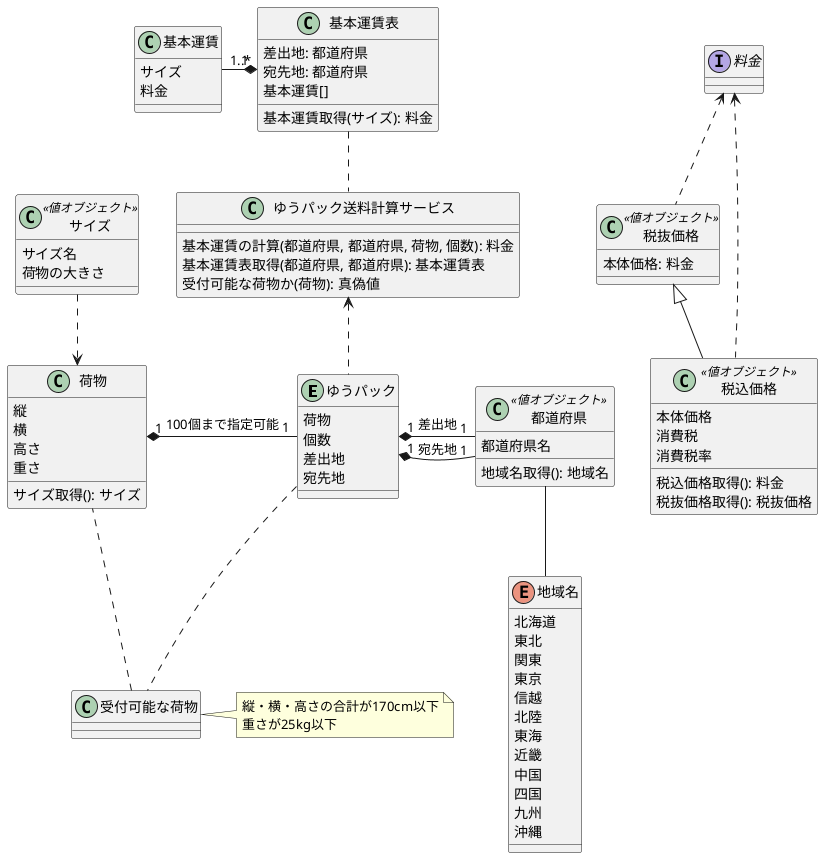 @startuml domain-model

entity ゆうパック {
    荷物
    個数
    差出地
    宛先地
}

class ゆうパック送料計算サービス {
    基本運賃の計算(都道府県, 都道府県, 荷物, 個数): 料金
    基本運賃表取得(都道府県, 都道府県): 基本運賃表
    受付可能な荷物か(荷物): 真偽値
}

interface 料金

class 税抜価格 <<値オブジェクト>> {
    本体価格: 料金
}

class 税込価格 <<値オブジェクト>> {
    本体価格
    消費税
    消費税率
    税込価格取得(): 料金
    税抜価格取得(): 税抜価格
}

class 荷物 {
    縦
    横
    高さ
    重さ
    サイズ取得(): サイズ
}

class サイズ <<値オブジェクト>> {
    サイズ名
    荷物の大きさ
}

class 受付可能な荷物

note "縦・横・高さの合計が170cm以下\n重さが25kg以下" as 荷物仕様

class 都道府県 <<値オブジェクト>> {
    都道府県名
    地域名取得(): 地域名
}

enum 地域名 {
    北海道
    東北
    関東
    東京
    信越
    北陸
    東海
    近畿
    中国
    四国
    九州
    沖縄
}

class 基本運賃表 {
    差出地: 都道府県
    宛先地: 都道府県
    基本運賃[]
    基本運賃取得(サイズ): 料金
}

class 基本運賃 {
    サイズ
    料金
}

ゆうパック送料計算サービス <.. ゆうパック
荷物 "1" *- "1" ゆうパック : 100個まで指定可能
サイズ ..> 荷物
ゆうパック .. 受付可能な荷物
受付可能な荷物 <- 荷物仕様
受付可能な荷物 .. 荷物
ゆうパック "1" *- "1" 都道府県 : 差出地
ゆうパック "1" *- "1" 都道府県 : 宛先地
都道府県 -- 地域名
基本運賃 "1..*" -* "1" 基本運賃表
基本運賃表 .. ゆうパック送料計算サービス
料金 <.. 税抜価格
料金 <.. 税込価格
税抜価格 <|-- 税込価格

@enduml
